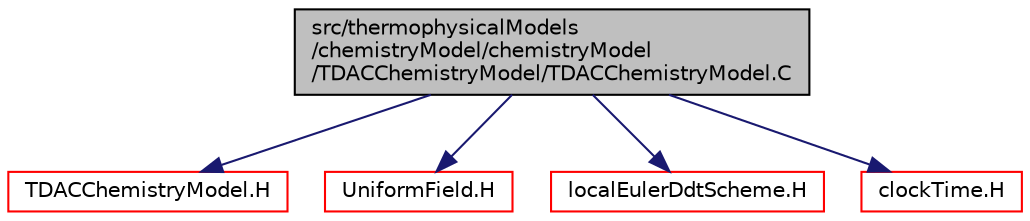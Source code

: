 digraph "src/thermophysicalModels/chemistryModel/chemistryModel/TDACChemistryModel/TDACChemistryModel.C"
{
  bgcolor="transparent";
  edge [fontname="Helvetica",fontsize="10",labelfontname="Helvetica",labelfontsize="10"];
  node [fontname="Helvetica",fontsize="10",shape=record];
  Node1 [label="src/thermophysicalModels\l/chemistryModel/chemistryModel\l/TDACChemistryModel/TDACChemistryModel.C",height=0.2,width=0.4,color="black", fillcolor="grey75", style="filled" fontcolor="black"];
  Node1 -> Node2 [color="midnightblue",fontsize="10",style="solid",fontname="Helvetica"];
  Node2 [label="TDACChemistryModel.H",height=0.2,width=0.4,color="red",URL="$TDACChemistryModel_8H.html"];
  Node1 -> Node3 [color="midnightblue",fontsize="10",style="solid",fontname="Helvetica"];
  Node3 [label="UniformField.H",height=0.2,width=0.4,color="red",URL="$UniformField_8H.html"];
  Node1 -> Node4 [color="midnightblue",fontsize="10",style="solid",fontname="Helvetica"];
  Node4 [label="localEulerDdtScheme.H",height=0.2,width=0.4,color="red",URL="$localEulerDdtScheme_8H.html"];
  Node1 -> Node5 [color="midnightblue",fontsize="10",style="solid",fontname="Helvetica"];
  Node5 [label="clockTime.H",height=0.2,width=0.4,color="red",URL="$clockTime_8H.html"];
}
